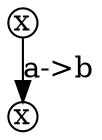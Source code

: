 digraph x
{
    // define space between ranks
    graph [ranksep="0.05"];

    // for all node/edge
    node [label=x]
    edge [label=x]

    // white circle node
    node [shape=circle, style=filled, fillcolor="white"]

    // do not stretch circle if text is long
    node [fixedsize=true]

    // node size in inch; default is 1
    node [width=0.2]

    // \E generate default edge label
    a -> b [ label="\E" ]

    // edge font color
    edge [label="a", fontcolor=red]
}
